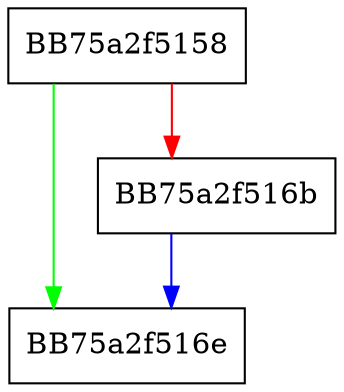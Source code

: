 digraph to_bytes {
  node [shape="box"];
  graph [splines=ortho];
  BB75a2f5158 -> BB75a2f516e [color="green"];
  BB75a2f5158 -> BB75a2f516b [color="red"];
  BB75a2f516b -> BB75a2f516e [color="blue"];
}